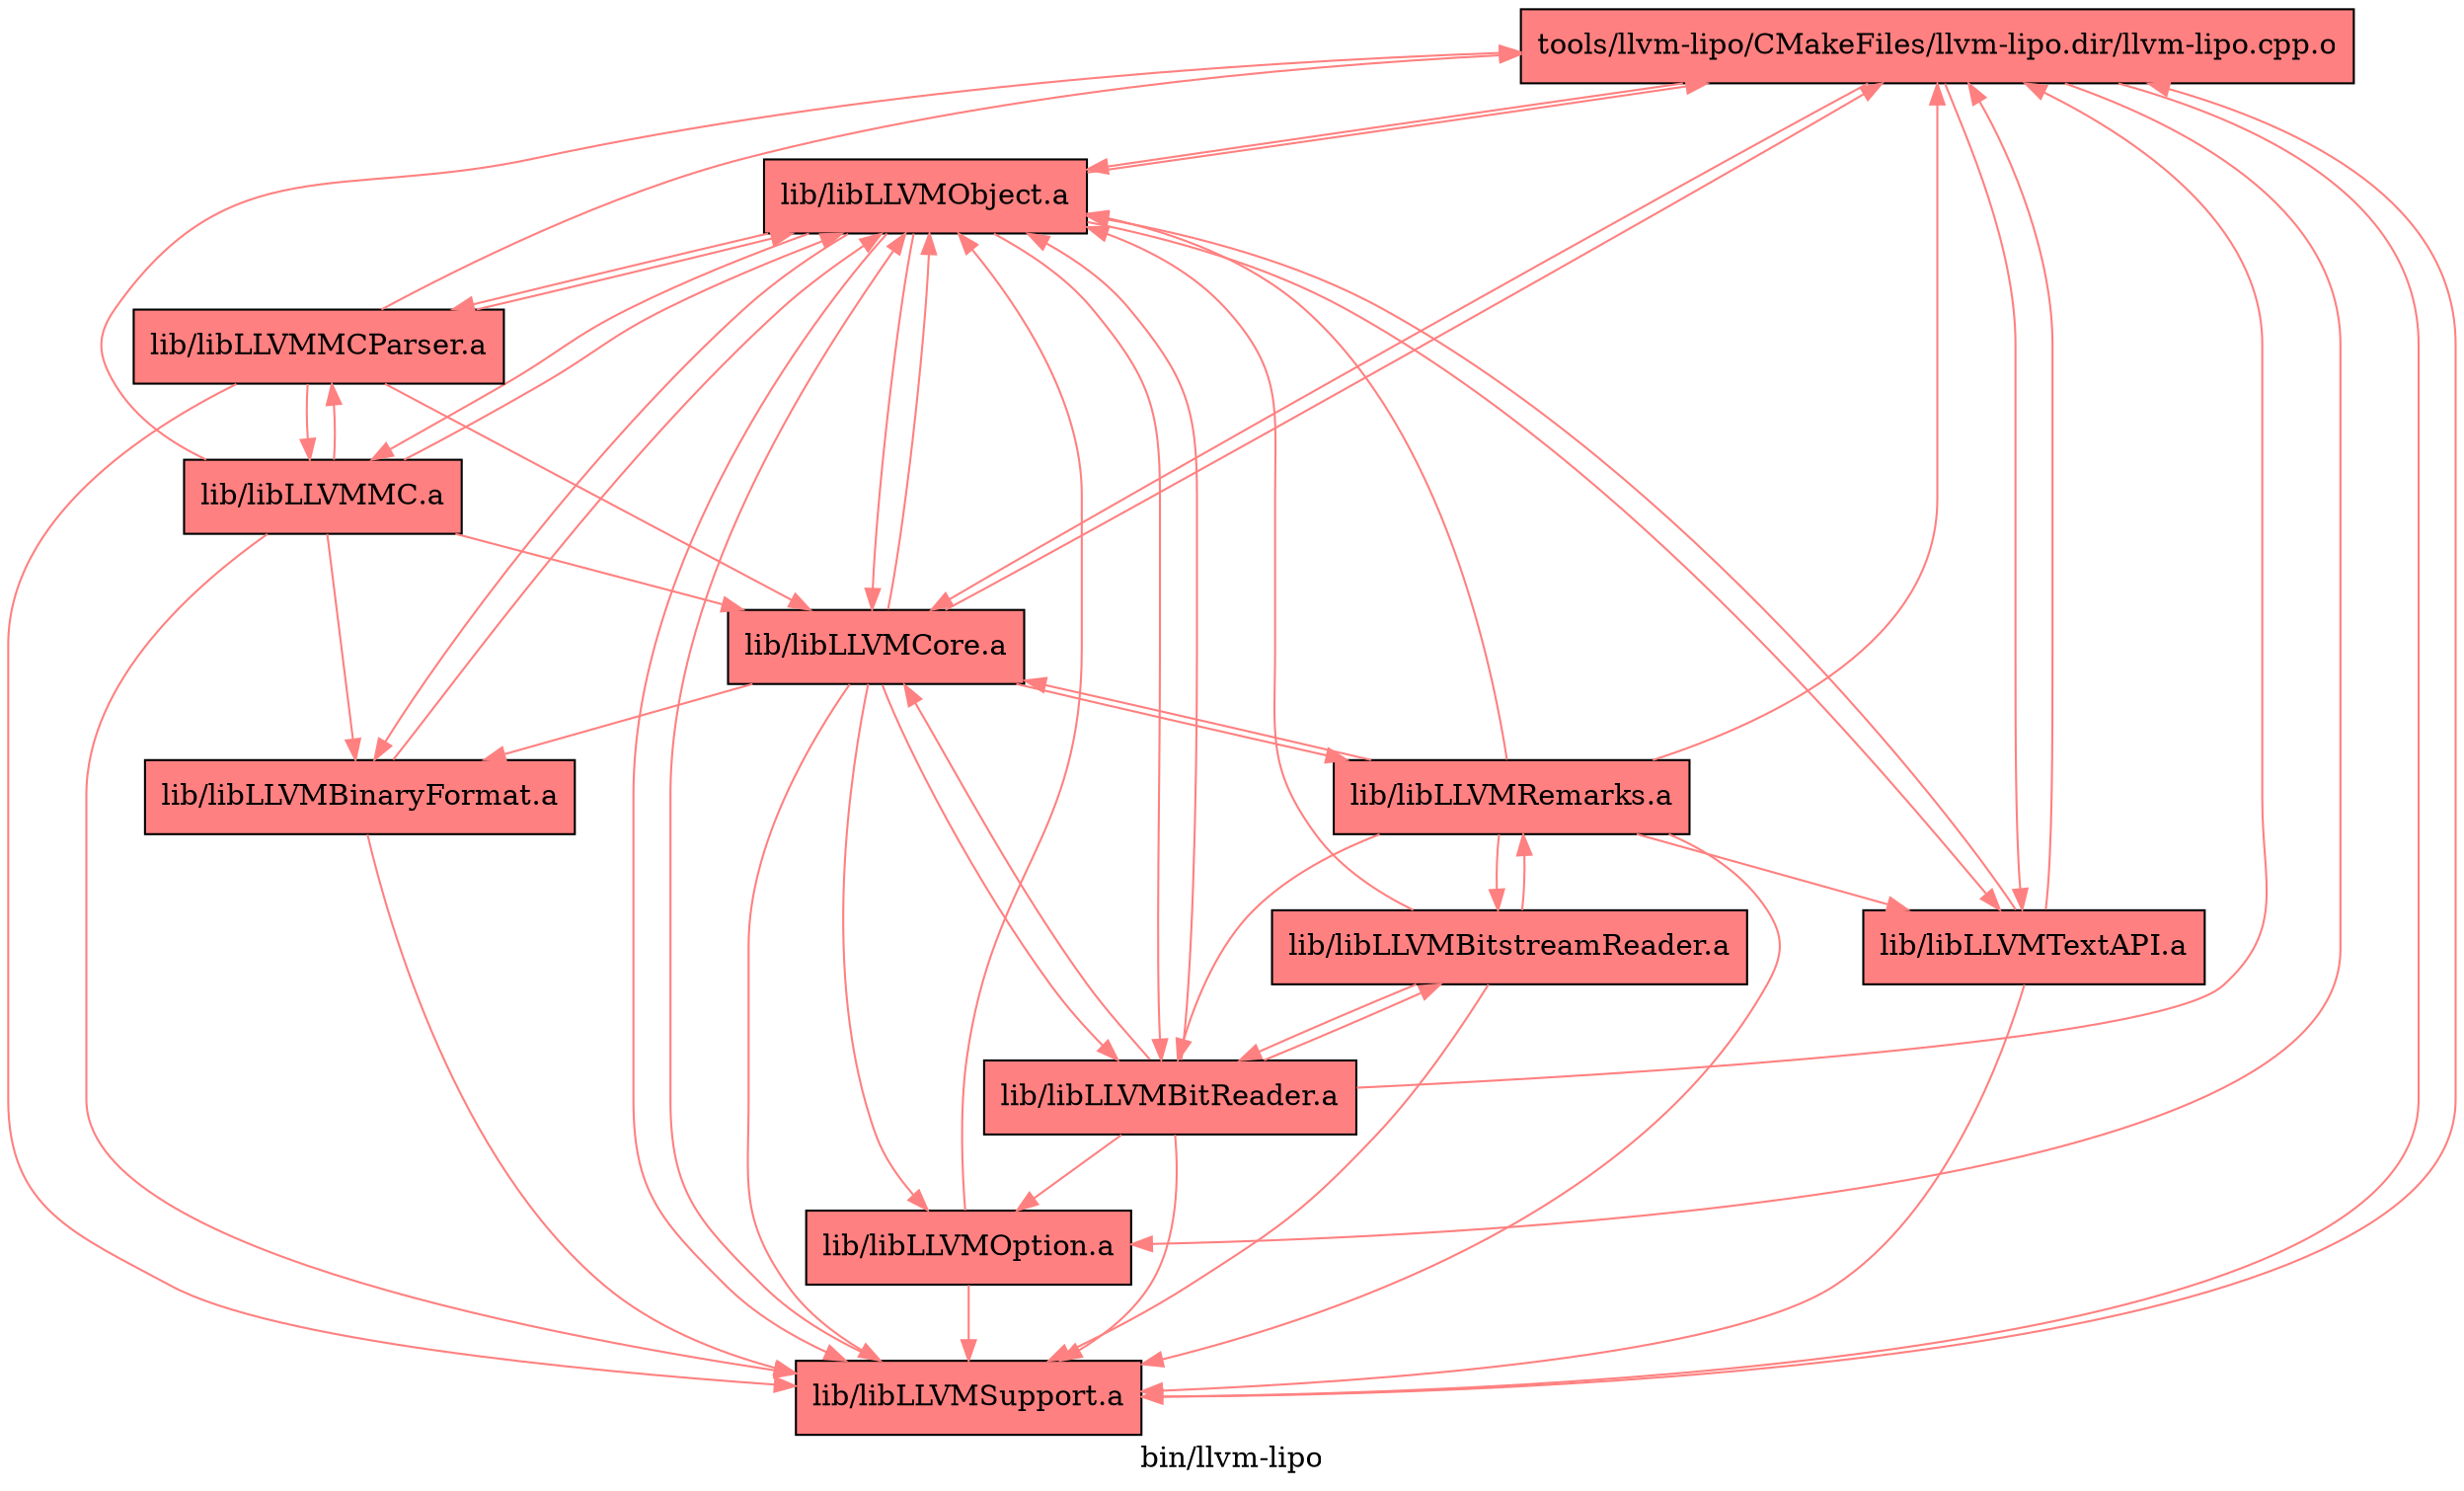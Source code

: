 digraph "bin/llvm-lipo" {
	label="bin/llvm-lipo";

	Node0x558492844c28 [shape=record,shape=record,style=filled,fillcolor="1.000000 0.5 1",label="{tools/llvm-lipo/CMakeFiles/llvm-lipo.dir/llvm-lipo.cpp.o}"];
	Node0x558492844c28 -> Node0x558492843af8[color="1.000000 0.5 1"];
	Node0x558492844c28 -> Node0x558492843648[color="1.000000 0.5 1"];
	Node0x558492844c28 -> Node0x5584928430f8[color="1.000000 0.5 1"];
	Node0x558492844c28 -> Node0x558492842ba8[color="1.000000 0.5 1"];
	Node0x558492844c28 -> Node0x558492842838[color="1.000000 0.5 1"];
	Node0x558492843af8 [shape=record,shape=record,style=filled,fillcolor="1.000000 0.5 1",label="{lib/libLLVMObject.a}"];
	Node0x558492843af8 -> Node0x558492844c28[color="1.000000 0.5 1"];
	Node0x558492843af8 -> Node0x5584928430f8[color="1.000000 0.5 1"];
	Node0x558492843af8 -> Node0x558492842d88[color="1.000000 0.5 1"];
	Node0x558492843af8 -> Node0x55849283e878[color="1.000000 0.5 1"];
	Node0x558492843af8 -> Node0x558492842838[color="1.000000 0.5 1"];
	Node0x558492843af8 -> Node0x55849283ea58[color="1.000000 0.5 1"];
	Node0x558492843af8 -> Node0x558492846bb8[color="1.000000 0.5 1"];
	Node0x558492843af8 -> Node0x558492842ba8[color="1.000000 0.5 1"];
	Node0x558492843648 [shape=record,shape=record,style=filled,fillcolor="1.000000 0.5 1",label="{lib/libLLVMOption.a}"];
	Node0x558492843648 -> Node0x5584928430f8[color="1.000000 0.5 1"];
	Node0x558492843648 -> Node0x558492843af8[color="1.000000 0.5 1"];
	Node0x5584928430f8 [shape=record,shape=record,style=filled,fillcolor="1.000000 0.5 1",label="{lib/libLLVMSupport.a}"];
	Node0x5584928430f8 -> Node0x558492843af8[color="1.000000 0.5 1"];
	Node0x5584928430f8 -> Node0x558492844c28[color="1.000000 0.5 1"];
	Node0x558492842ba8 [shape=record,shape=record,style=filled,fillcolor="1.000000 0.5 1",label="{lib/libLLVMTextAPI.a}"];
	Node0x558492842ba8 -> Node0x5584928430f8[color="1.000000 0.5 1"];
	Node0x558492842ba8 -> Node0x558492844c28[color="1.000000 0.5 1"];
	Node0x558492842ba8 -> Node0x558492843af8[color="1.000000 0.5 1"];
	Node0x558492842838 [shape=record,shape=record,style=filled,fillcolor="1.000000 0.5 1",label="{lib/libLLVMCore.a}"];
	Node0x558492842838 -> Node0x558492843af8[color="1.000000 0.5 1"];
	Node0x558492842838 -> Node0x5584928430f8[color="1.000000 0.5 1"];
	Node0x558492842838 -> Node0x558492844c28[color="1.000000 0.5 1"];
	Node0x558492842838 -> Node0x558492842d88[color="1.000000 0.5 1"];
	Node0x558492842838 -> Node0x5584928475b8[color="1.000000 0.5 1"];
	Node0x558492842838 -> Node0x558492843648[color="1.000000 0.5 1"];
	Node0x558492842838 -> Node0x55849283ea58[color="1.000000 0.5 1"];
	Node0x558492842d88 [shape=record,shape=record,style=filled,fillcolor="1.000000 0.5 1",label="{lib/libLLVMBinaryFormat.a}"];
	Node0x558492842d88 -> Node0x558492843af8[color="1.000000 0.5 1"];
	Node0x558492842d88 -> Node0x5584928430f8[color="1.000000 0.5 1"];
	Node0x55849283e878 [shape=record,shape=record,style=filled,fillcolor="1.000000 0.5 1",label="{lib/libLLVMMC.a}"];
	Node0x55849283e878 -> Node0x558492843af8[color="1.000000 0.5 1"];
	Node0x55849283e878 -> Node0x5584928430f8[color="1.000000 0.5 1"];
	Node0x55849283e878 -> Node0x558492842838[color="1.000000 0.5 1"];
	Node0x55849283e878 -> Node0x558492844c28[color="1.000000 0.5 1"];
	Node0x55849283e878 -> Node0x558492842d88[color="1.000000 0.5 1"];
	Node0x55849283e878 -> Node0x558492846bb8[color="1.000000 0.5 1"];
	Node0x55849283ea58 [shape=record,shape=record,style=filled,fillcolor="1.000000 0.5 1",label="{lib/libLLVMBitReader.a}"];
	Node0x55849283ea58 -> Node0x558492844c28[color="1.000000 0.5 1"];
	Node0x55849283ea58 -> Node0x558492843af8[color="1.000000 0.5 1"];
	Node0x55849283ea58 -> Node0x558492843648[color="1.000000 0.5 1"];
	Node0x55849283ea58 -> Node0x5584928430f8[color="1.000000 0.5 1"];
	Node0x55849283ea58 -> Node0x558492842838[color="1.000000 0.5 1"];
	Node0x55849283ea58 -> Node0x5584928470b8[color="1.000000 0.5 1"];
	Node0x558492846bb8 [shape=record,shape=record,style=filled,fillcolor="1.000000 0.5 1",label="{lib/libLLVMMCParser.a}"];
	Node0x558492846bb8 -> Node0x558492844c28[color="1.000000 0.5 1"];
	Node0x558492846bb8 -> Node0x558492843af8[color="1.000000 0.5 1"];
	Node0x558492846bb8 -> Node0x5584928430f8[color="1.000000 0.5 1"];
	Node0x558492846bb8 -> Node0x55849283e878[color="1.000000 0.5 1"];
	Node0x558492846bb8 -> Node0x558492842838[color="1.000000 0.5 1"];
	Node0x5584928475b8 [shape=record,shape=record,style=filled,fillcolor="1.000000 0.5 1",label="{lib/libLLVMRemarks.a}"];
	Node0x5584928475b8 -> Node0x5584928430f8[color="1.000000 0.5 1"];
	Node0x5584928475b8 -> Node0x55849283ea58[color="1.000000 0.5 1"];
	Node0x5584928475b8 -> Node0x558492843af8[color="1.000000 0.5 1"];
	Node0x5584928475b8 -> Node0x558492842838[color="1.000000 0.5 1"];
	Node0x5584928475b8 -> Node0x558492844c28[color="1.000000 0.5 1"];
	Node0x5584928475b8 -> Node0x5584928470b8[color="1.000000 0.5 1"];
	Node0x5584928475b8 -> Node0x558492842ba8[color="1.000000 0.5 1"];
	Node0x5584928470b8 [shape=record,shape=record,style=filled,fillcolor="1.000000 0.5 1",label="{lib/libLLVMBitstreamReader.a}"];
	Node0x5584928470b8 -> Node0x558492843af8[color="1.000000 0.5 1"];
	Node0x5584928470b8 -> Node0x5584928430f8[color="1.000000 0.5 1"];
	Node0x5584928470b8 -> Node0x55849283ea58[color="1.000000 0.5 1"];
	Node0x5584928470b8 -> Node0x5584928475b8[color="1.000000 0.5 1"];
}
